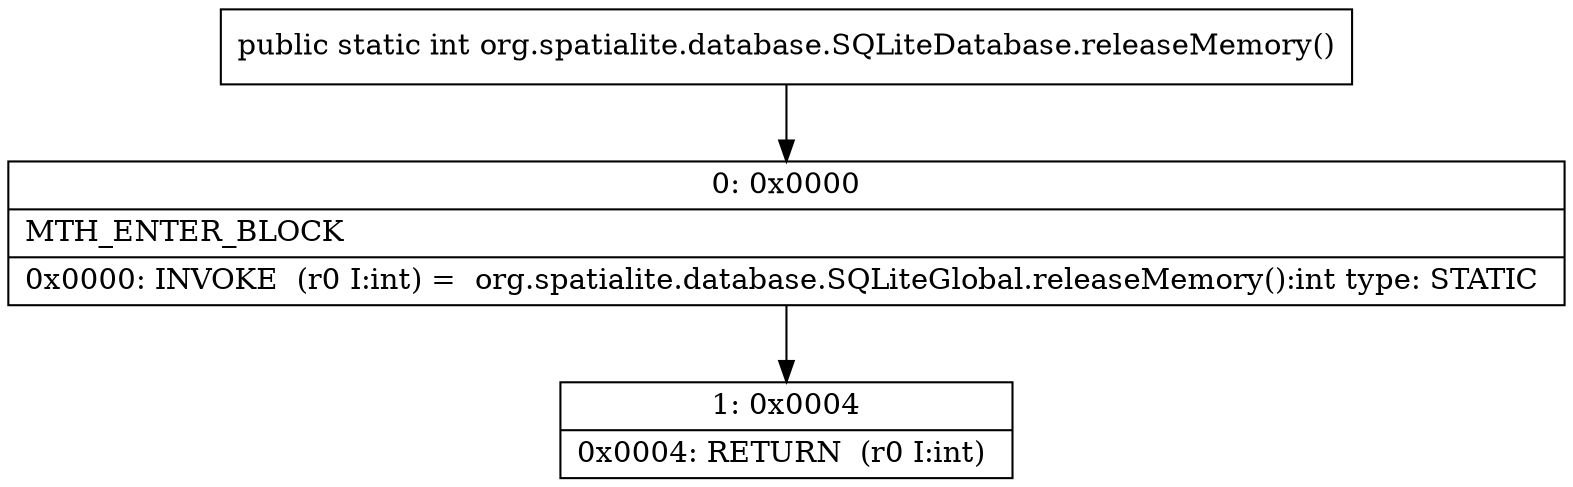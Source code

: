 digraph "CFG fororg.spatialite.database.SQLiteDatabase.releaseMemory()I" {
Node_0 [shape=record,label="{0\:\ 0x0000|MTH_ENTER_BLOCK\l|0x0000: INVOKE  (r0 I:int) =  org.spatialite.database.SQLiteGlobal.releaseMemory():int type: STATIC \l}"];
Node_1 [shape=record,label="{1\:\ 0x0004|0x0004: RETURN  (r0 I:int) \l}"];
MethodNode[shape=record,label="{public static int org.spatialite.database.SQLiteDatabase.releaseMemory() }"];
MethodNode -> Node_0;
Node_0 -> Node_1;
}

